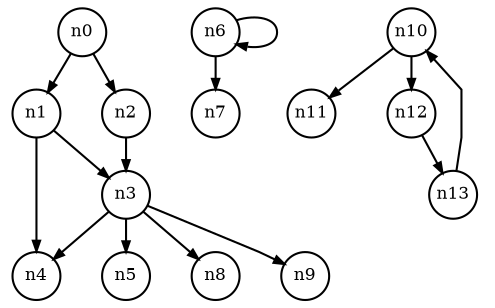 digraph {
	splines=polyline;
	ranksep=0.22;
	nodesep=0.22;
	nodesize=0.16;
	fontsize=8;
	loopsize=0.24;
	edge [arrowsize=0.5];
	node [fontsize=8 shape=circle width=0.32 fixedsize=shape];

	n0 -> n1;
	n0 -> n2;
	n1 -> n3;
	n1 -> n4;
	n2 -> n3;
	n3 -> n5;
	n3 -> n4;
	n3 -> n8;
	n6 -> n7;
	n6 -> n6;
	n3 -> n9;
	n10 -> n11;
	n10 -> n12;
	n12 -> n13;
	n13 -> n10;
}
